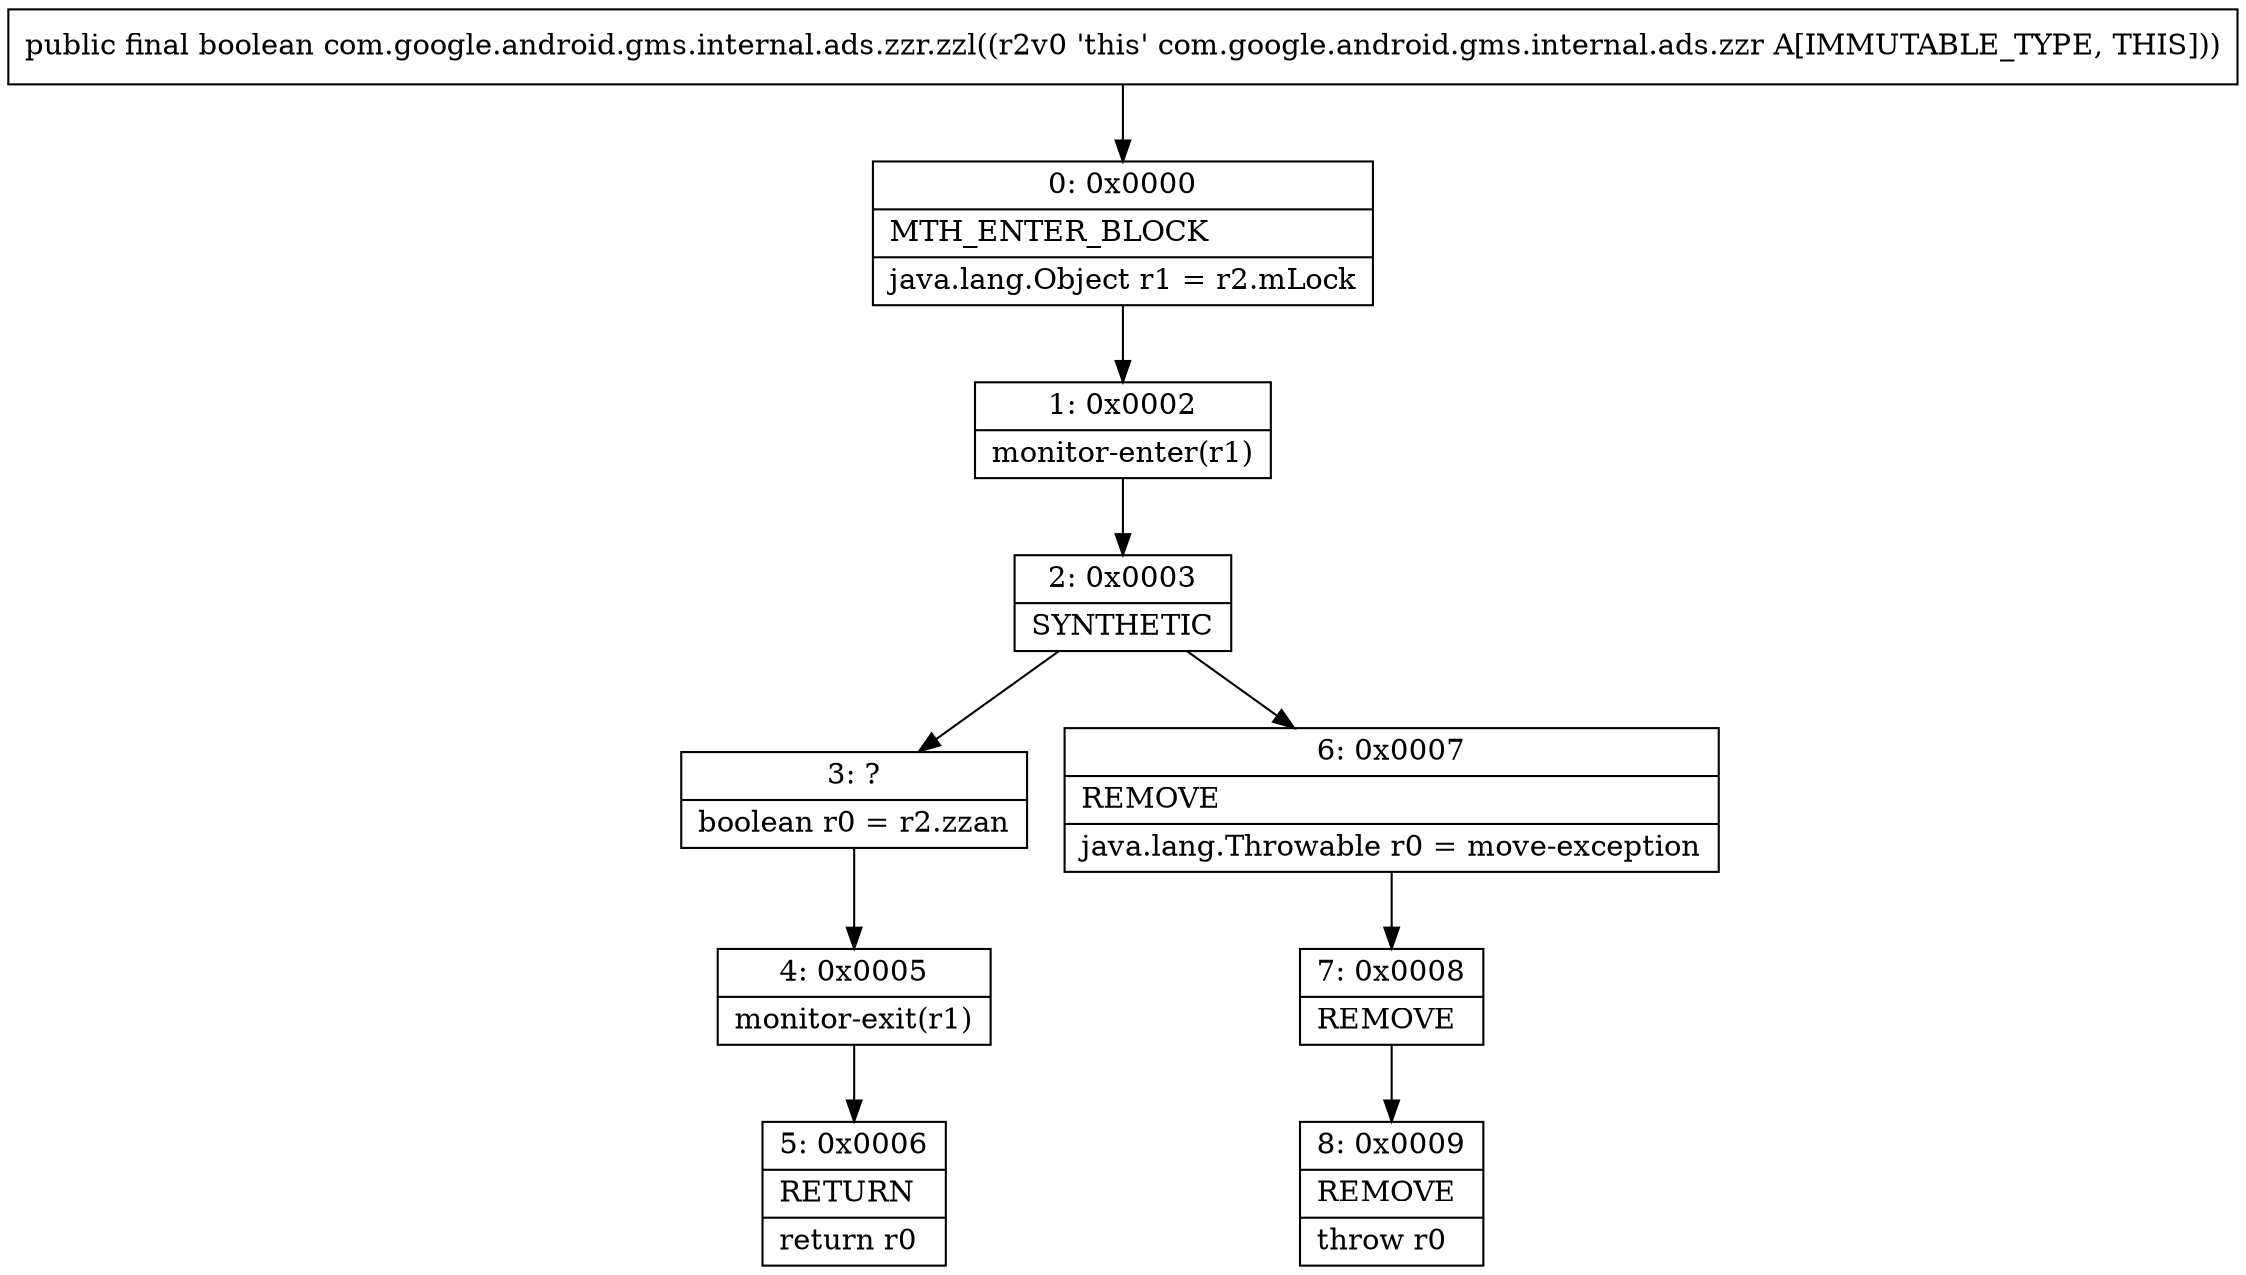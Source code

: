 digraph "CFG forcom.google.android.gms.internal.ads.zzr.zzl()Z" {
Node_0 [shape=record,label="{0\:\ 0x0000|MTH_ENTER_BLOCK\l|java.lang.Object r1 = r2.mLock\l}"];
Node_1 [shape=record,label="{1\:\ 0x0002|monitor\-enter(r1)\l}"];
Node_2 [shape=record,label="{2\:\ 0x0003|SYNTHETIC\l}"];
Node_3 [shape=record,label="{3\:\ ?|boolean r0 = r2.zzan\l}"];
Node_4 [shape=record,label="{4\:\ 0x0005|monitor\-exit(r1)\l}"];
Node_5 [shape=record,label="{5\:\ 0x0006|RETURN\l|return r0\l}"];
Node_6 [shape=record,label="{6\:\ 0x0007|REMOVE\l|java.lang.Throwable r0 = move\-exception\l}"];
Node_7 [shape=record,label="{7\:\ 0x0008|REMOVE\l}"];
Node_8 [shape=record,label="{8\:\ 0x0009|REMOVE\l|throw r0\l}"];
MethodNode[shape=record,label="{public final boolean com.google.android.gms.internal.ads.zzr.zzl((r2v0 'this' com.google.android.gms.internal.ads.zzr A[IMMUTABLE_TYPE, THIS])) }"];
MethodNode -> Node_0;
Node_0 -> Node_1;
Node_1 -> Node_2;
Node_2 -> Node_3;
Node_2 -> Node_6;
Node_3 -> Node_4;
Node_4 -> Node_5;
Node_6 -> Node_7;
Node_7 -> Node_8;
}

